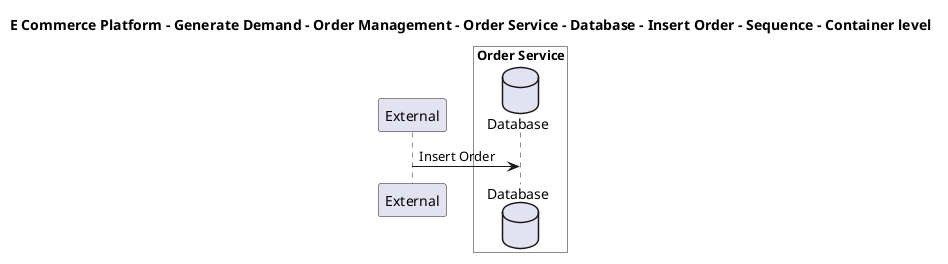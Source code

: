 @startuml

title E Commerce Platform - Generate Demand - Order Management - Order Service - Database - Insert Order - Sequence - Container level

participant "External" as C4InterFlow.SoftwareSystems.ExternalSystem

box "Order Service" #White
    database "Database" as ECommercePlatform.GenerateDemand.OrderManagement.SoftwareSystems.OrderService.Containers.Database
end box


C4InterFlow.SoftwareSystems.ExternalSystem -> ECommercePlatform.GenerateDemand.OrderManagement.SoftwareSystems.OrderService.Containers.Database : Insert Order


@enduml
